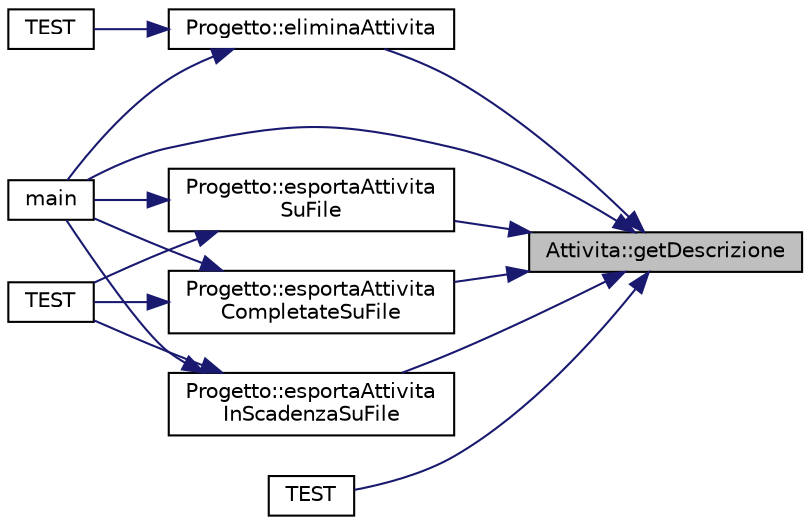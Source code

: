 digraph "Attivita::getDescrizione"
{
 // LATEX_PDF_SIZE
  edge [fontname="Helvetica",fontsize="10",labelfontname="Helvetica",labelfontsize="10"];
  node [fontname="Helvetica",fontsize="10",shape=record];
  rankdir="RL";
  Node12 [label="Attivita::getDescrizione",height=0.2,width=0.4,color="black", fillcolor="grey75", style="filled", fontcolor="black",tooltip="acquisizione descrizione dell'attivita'"];
  Node12 -> Node13 [dir="back",color="midnightblue",fontsize="10",style="solid",fontname="Helvetica"];
  Node13 [label="main",height=0.2,width=0.4,color="black", fillcolor="white", style="filled",URL="$main_8cpp.html#a840291bc02cba5474a4cb46a9b9566fe",tooltip=" "];
  Node12 -> Node14 [dir="back",color="midnightblue",fontsize="10",style="solid",fontname="Helvetica"];
  Node14 [label="Progetto::eliminaAttivita",height=0.2,width=0.4,color="black", fillcolor="white", style="filled",URL="$class_progetto.html#a63dc44f265d5c6b94b18b2a2a45d76bf",tooltip="eliminazione di un'attivita' dal progetto"];
  Node14 -> Node13 [dir="back",color="midnightblue",fontsize="10",style="solid",fontname="Helvetica"];
  Node14 -> Node15 [dir="back",color="midnightblue",fontsize="10",style="solid",fontname="Helvetica"];
  Node15 [label="TEST",height=0.2,width=0.4,color="black", fillcolor="white", style="filled",URL="$test_8cpp.html#a6742edfc6016034907008dd8f60e8ea7",tooltip=" "];
  Node12 -> Node16 [dir="back",color="midnightblue",fontsize="10",style="solid",fontname="Helvetica"];
  Node16 [label="Progetto::esportaAttivita\lSuFile",height=0.2,width=0.4,color="black", fillcolor="white", style="filled",URL="$class_progetto.html#aef3aa2d678b122a83f75258d33869941",tooltip="esportazione delle attivita' del progetto su file"];
  Node16 -> Node13 [dir="back",color="midnightblue",fontsize="10",style="solid",fontname="Helvetica"];
  Node16 -> Node17 [dir="back",color="midnightblue",fontsize="10",style="solid",fontname="Helvetica"];
  Node17 [label="TEST",height=0.2,width=0.4,color="black", fillcolor="white", style="filled",URL="$test_8cpp.html#ae8e36799309d24a81937886f16da09b5",tooltip=" "];
  Node12 -> Node18 [dir="back",color="midnightblue",fontsize="10",style="solid",fontname="Helvetica"];
  Node18 [label="Progetto::esportaAttivita\lCompletateSuFile",height=0.2,width=0.4,color="black", fillcolor="white", style="filled",URL="$class_progetto.html#a53ae2546ae592bb4d2d9b2a27ec631f9",tooltip="esportazione delle attivita' COMPLETATE del progetto su file"];
  Node18 -> Node13 [dir="back",color="midnightblue",fontsize="10",style="solid",fontname="Helvetica"];
  Node18 -> Node17 [dir="back",color="midnightblue",fontsize="10",style="solid",fontname="Helvetica"];
  Node12 -> Node19 [dir="back",color="midnightblue",fontsize="10",style="solid",fontname="Helvetica"];
  Node19 [label="Progetto::esportaAttivita\lInScadenzaSuFile",height=0.2,width=0.4,color="black", fillcolor="white", style="filled",URL="$class_progetto.html#a243a4a9d57f1a66727f3f937fa0450c9",tooltip="esportazione delle attivita' in scadenza prima di una specifica data del progetto su file"];
  Node19 -> Node13 [dir="back",color="midnightblue",fontsize="10",style="solid",fontname="Helvetica"];
  Node19 -> Node17 [dir="back",color="midnightblue",fontsize="10",style="solid",fontname="Helvetica"];
  Node12 -> Node20 [dir="back",color="midnightblue",fontsize="10",style="solid",fontname="Helvetica"];
  Node20 [label="TEST",height=0.2,width=0.4,color="black", fillcolor="white", style="filled",URL="$test_8cpp.html#af80be6e4fdab0efcb174ed582ca6ee54",tooltip=" "];
}
